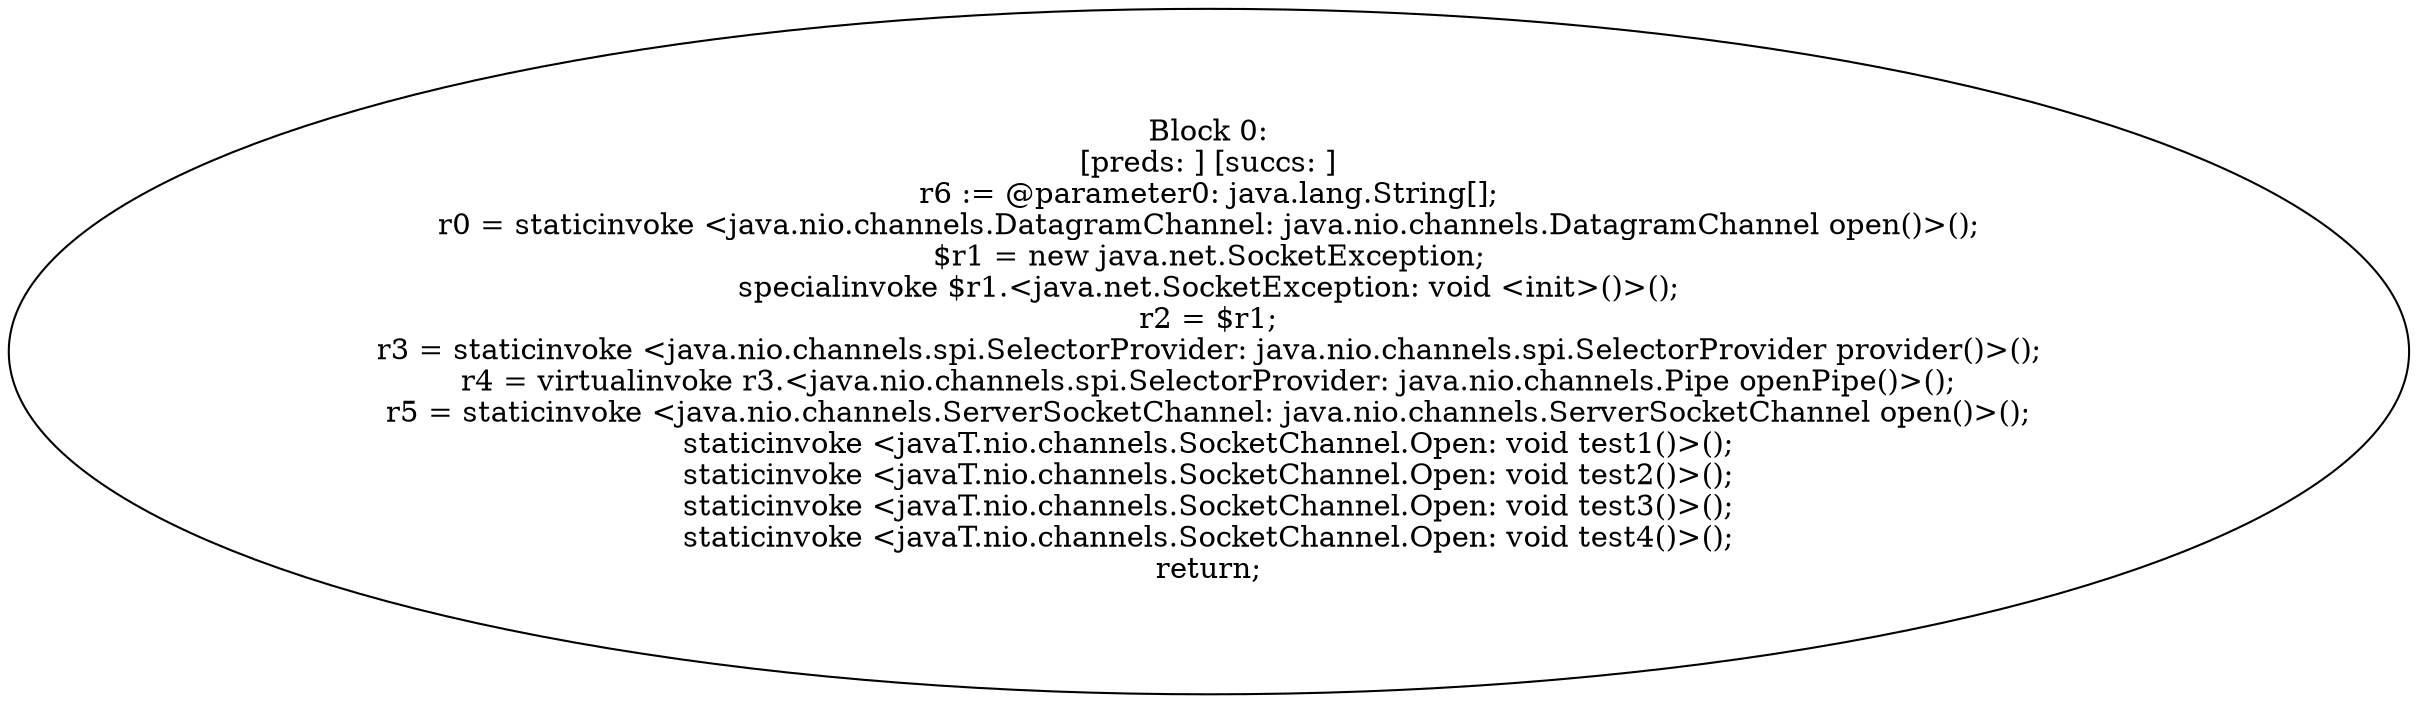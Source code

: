 digraph "unitGraph" {
    "Block 0:
[preds: ] [succs: ]
r6 := @parameter0: java.lang.String[];
r0 = staticinvoke <java.nio.channels.DatagramChannel: java.nio.channels.DatagramChannel open()>();
$r1 = new java.net.SocketException;
specialinvoke $r1.<java.net.SocketException: void <init>()>();
r2 = $r1;
r3 = staticinvoke <java.nio.channels.spi.SelectorProvider: java.nio.channels.spi.SelectorProvider provider()>();
r4 = virtualinvoke r3.<java.nio.channels.spi.SelectorProvider: java.nio.channels.Pipe openPipe()>();
r5 = staticinvoke <java.nio.channels.ServerSocketChannel: java.nio.channels.ServerSocketChannel open()>();
staticinvoke <javaT.nio.channels.SocketChannel.Open: void test1()>();
staticinvoke <javaT.nio.channels.SocketChannel.Open: void test2()>();
staticinvoke <javaT.nio.channels.SocketChannel.Open: void test3()>();
staticinvoke <javaT.nio.channels.SocketChannel.Open: void test4()>();
return;
"
}
